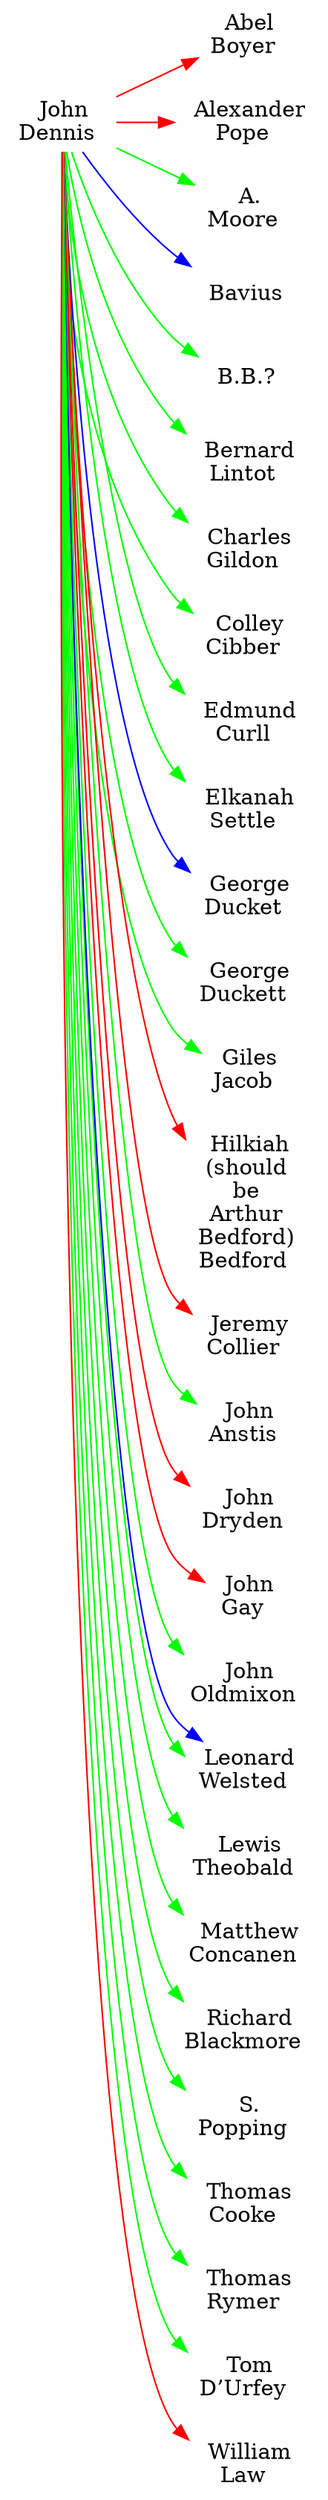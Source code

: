 digraph G {
rankdir=LR
node [shape=plaintext]
ABEL_BOYER [label=< Abel<br/>Boyer >]
ALEXANDER_POPE [label=< Alexander<br/>Pope >]
A_MOORE [label=< A.<br/>Moore >]
BAVIUS [label=< Bavius >]
BB [label=< B.B.? >]
BERNARD_LINTOT [label=< Bernard<br/>Lintot >]
CHARLES_GILDON [label=< Charles<br/>Gildon >]
COLLEY_CIBBER [label=< Colley<br/>Cibber >]
EDMUND_CURLL [label=< Edmund<br/>Curll >]
ELKANAH_SETTLE [label=< Elkanah<br/>Settle >]
GEORGE_DUCKET [label=< George<br/>Ducket >]
GEORGE_DUCKETT [label=< George<br/>Duckett >]
GILES_JACOB [label=< Giles<br/>Jacob >]
HILKIAH_SHOULD_BE_ARTHUR_BEDFORD_BEDFORD [label=< Hilkiah<br/>(should<br/>be<br/>Arthur<br/>Bedford)<br/>Bedford >]
JEREMY_COLLIER [label=< Jeremy<br/>Collier >]
JOHN_ANSTIS [label=< John<br/>Anstis >]
JOHN_DENNIS [label=< John<br/>Dennis >]
JOHN_DRYDEN [label=< John<br/>Dryden >]
JOHN_GAY [label=< John<br/>Gay >]
JOHN_OLDMIXON [label=< John<br/>Oldmixon >]
LEONARD_WELSTED [label=< Leonard<br/>Welsted >]
LEWIS_THEOBALD [label=< Lewis<br/>Theobald >]
MATTHEW_CONCANEN [label=< Matthew<br/>Concanen >]
RICHARD_BLACKMORE [label=< Richard<br/>Blackmore >]
S_POPPING [label=< S.<br/>Popping >]
THOMAS_COOKE [label=< Thomas<br/>Cooke >]
THOMAS_RYMER [label=< Thomas<br/>Rymer >]
TOM_DURFEY [label=< Tom<br/>D’Urfey >]
WILLIAM_LAW [label=< William<br/>Law >]
JOHN_DENNIS -> ABEL_BOYER [color=red weight=1]
JOHN_DENNIS -> ALEXANDER_POPE [color=red weight=3364]
JOHN_DENNIS -> A_MOORE [color=green weight=1]
JOHN_DENNIS -> BAVIUS [color=blue weight=1]
JOHN_DENNIS -> BB [color=green weight=1]
JOHN_DENNIS -> BERNARD_LINTOT [color=green weight=4]
JOHN_DENNIS -> CHARLES_GILDON [color=green weight=25]
JOHN_DENNIS -> COLLEY_CIBBER [color=green weight=4]
JOHN_DENNIS -> EDMUND_CURLL [color=green weight=9]
JOHN_DENNIS -> ELKANAH_SETTLE [color=green weight=1]
JOHN_DENNIS -> GEORGE_DUCKET [color=blue weight=1]
JOHN_DENNIS -> GEORGE_DUCKETT [color=green weight=1]
JOHN_DENNIS -> GILES_JACOB [color=green weight=9]
JOHN_DENNIS -> HILKIAH_SHOULD_BE_ARTHUR_BEDFORD_BEDFORD [color=red weight=1]
JOHN_DENNIS -> JEREMY_COLLIER [color=red weight=1]
JOHN_DENNIS -> JOHN_ANSTIS [color=green weight=1]
JOHN_DENNIS -> JOHN_DRYDEN [color=red weight=4]
JOHN_DENNIS -> JOHN_GAY [color=red weight=1]
JOHN_DENNIS -> JOHN_OLDMIXON [color=green weight=4]
JOHN_DENNIS -> LEONARD_WELSTED [color=green weight=1]
JOHN_DENNIS -> LEONARD_WELSTED [color=blue weight=1]
JOHN_DENNIS -> LEWIS_THEOBALD [color=green weight=25]
JOHN_DENNIS -> MATTHEW_CONCANEN [color=green weight=1]
JOHN_DENNIS -> RICHARD_BLACKMORE [color=green weight=16]
JOHN_DENNIS -> S_POPPING [color=green weight=1]
JOHN_DENNIS -> THOMAS_COOKE [color=green weight=1]
JOHN_DENNIS -> THOMAS_RYMER [color=green weight=1]
JOHN_DENNIS -> TOM_DURFEY [color=green weight=4]
JOHN_DENNIS -> WILLIAM_LAW [color=red weight=16]
}